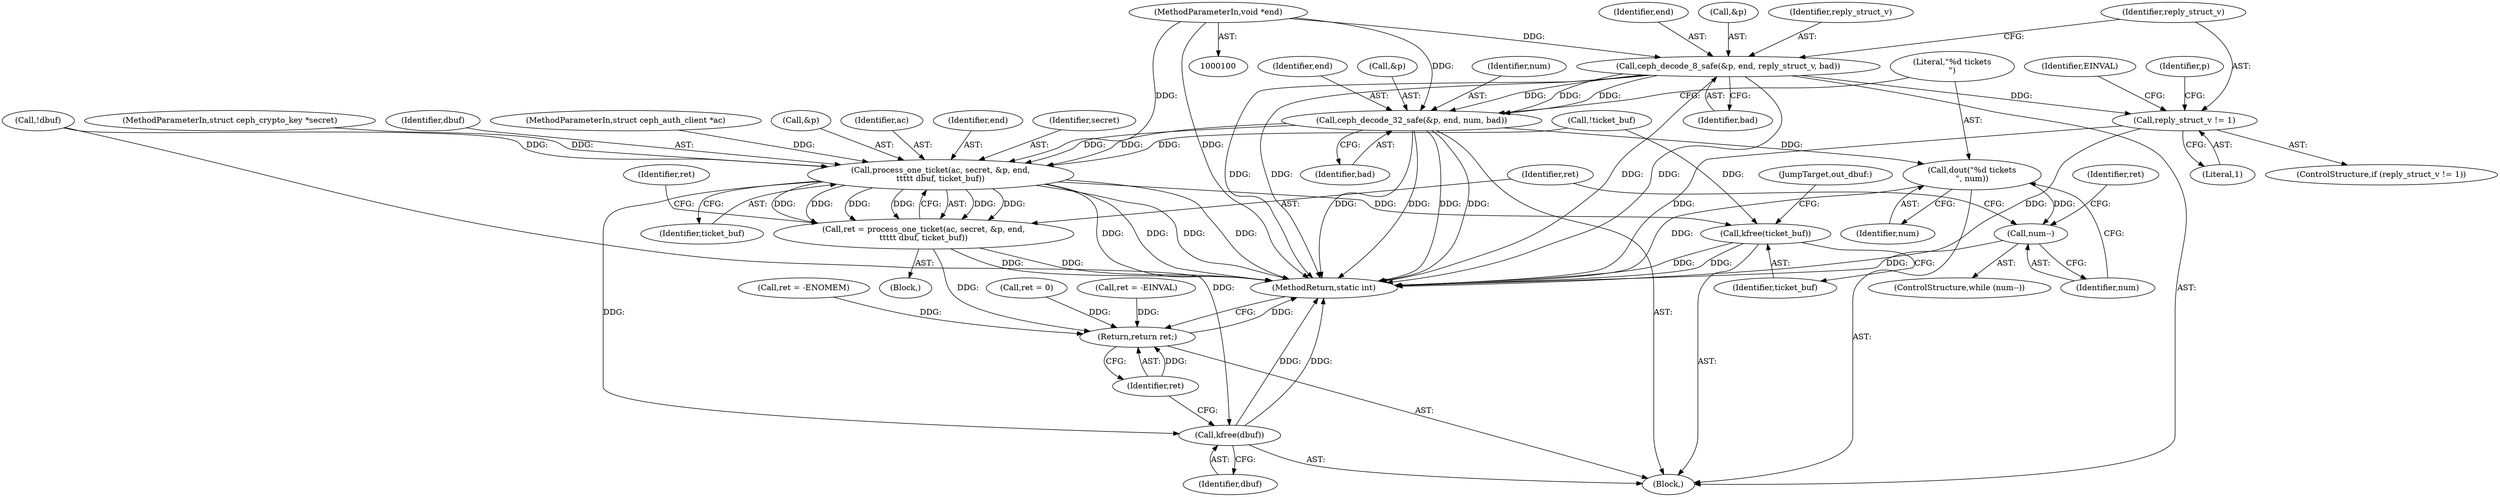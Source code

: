 digraph "0_linux_c27a3e4d667fdcad3db7b104f75659478e0c68d8_0@pointer" {
"1000104" [label="(MethodParameterIn,void *end)"];
"1000139" [label="(Call,ceph_decode_8_safe(&p, end, reply_struct_v, bad))"];
"1000146" [label="(Call,reply_struct_v != 1)"];
"1000152" [label="(Call,ceph_decode_32_safe(&p, end, num, bad))"];
"1000158" [label="(Call,dout(\"%d tickets\n\", num))"];
"1000162" [label="(Call,num--)"];
"1000167" [label="(Call,process_one_ticket(ac, secret, &p, end,\n\t\t\t\t\t dbuf, ticket_buf))"];
"1000165" [label="(Call,ret = process_one_ticket(ac, secret, &p, end,\n\t\t\t\t\t dbuf, ticket_buf))"];
"1000187" [label="(Return,return ret;)"];
"1000182" [label="(Call,kfree(ticket_buf))"];
"1000185" [label="(Call,kfree(dbuf))"];
"1000151" [label="(Identifier,EINVAL)"];
"1000155" [label="(Identifier,end)"];
"1000143" [label="(Identifier,reply_struct_v)"];
"1000154" [label="(Identifier,p)"];
"1000186" [label="(Identifier,dbuf)"];
"1000142" [label="(Identifier,end)"];
"1000162" [label="(Call,num--)"];
"1000161" [label="(ControlStructure,while (num--))"];
"1000105" [label="(Block,)"];
"1000184" [label="(JumpTarget,out_dbuf:)"];
"1000176" [label="(Identifier,ret)"];
"1000169" [label="(Identifier,secret)"];
"1000160" [label="(Identifier,num)"];
"1000159" [label="(Literal,\"%d tickets\n\")"];
"1000136" [label="(Call,!ticket_buf)"];
"1000166" [label="(Identifier,ret)"];
"1000139" [label="(Call,ceph_decode_8_safe(&p, end, reply_struct_v, bad))"];
"1000121" [label="(Call,!dbuf)"];
"1000183" [label="(Identifier,ticket_buf)"];
"1000140" [label="(Call,&p)"];
"1000144" [label="(Identifier,bad)"];
"1000153" [label="(Call,&p)"];
"1000190" [label="(Call,ret = -EINVAL)"];
"1000102" [label="(MethodParameterIn,struct ceph_crypto_key *secret)"];
"1000174" [label="(Identifier,ticket_buf)"];
"1000165" [label="(Call,ret = process_one_ticket(ac, secret, &p, end,\n\t\t\t\t\t dbuf, ticket_buf))"];
"1000185" [label="(Call,kfree(dbuf))"];
"1000156" [label="(Identifier,num)"];
"1000157" [label="(Identifier,bad)"];
"1000182" [label="(Call,kfree(ticket_buf))"];
"1000173" [label="(Identifier,dbuf)"];
"1000167" [label="(Call,process_one_ticket(ac, secret, &p, end,\n\t\t\t\t\t dbuf, ticket_buf))"];
"1000147" [label="(Identifier,reply_struct_v)"];
"1000104" [label="(MethodParameterIn,void *end)"];
"1000195" [label="(MethodReturn,static int)"];
"1000179" [label="(Identifier,ret)"];
"1000145" [label="(ControlStructure,if (reply_struct_v != 1))"];
"1000152" [label="(Call,ceph_decode_32_safe(&p, end, num, bad))"];
"1000101" [label="(MethodParameterIn,struct ceph_auth_client *ac)"];
"1000170" [label="(Call,&p)"];
"1000126" [label="(Call,ret = -ENOMEM)"];
"1000178" [label="(Call,ret = 0)"];
"1000187" [label="(Return,return ret;)"];
"1000158" [label="(Call,dout(\"%d tickets\n\", num))"];
"1000168" [label="(Identifier,ac)"];
"1000146" [label="(Call,reply_struct_v != 1)"];
"1000188" [label="(Identifier,ret)"];
"1000148" [label="(Literal,1)"];
"1000163" [label="(Identifier,num)"];
"1000164" [label="(Block,)"];
"1000172" [label="(Identifier,end)"];
"1000104" -> "1000100"  [label="AST: "];
"1000104" -> "1000195"  [label="DDG: "];
"1000104" -> "1000139"  [label="DDG: "];
"1000104" -> "1000152"  [label="DDG: "];
"1000104" -> "1000167"  [label="DDG: "];
"1000139" -> "1000105"  [label="AST: "];
"1000139" -> "1000144"  [label="CFG: "];
"1000140" -> "1000139"  [label="AST: "];
"1000142" -> "1000139"  [label="AST: "];
"1000143" -> "1000139"  [label="AST: "];
"1000144" -> "1000139"  [label="AST: "];
"1000147" -> "1000139"  [label="CFG: "];
"1000139" -> "1000195"  [label="DDG: "];
"1000139" -> "1000195"  [label="DDG: "];
"1000139" -> "1000195"  [label="DDG: "];
"1000139" -> "1000195"  [label="DDG: "];
"1000139" -> "1000146"  [label="DDG: "];
"1000139" -> "1000152"  [label="DDG: "];
"1000139" -> "1000152"  [label="DDG: "];
"1000139" -> "1000152"  [label="DDG: "];
"1000146" -> "1000145"  [label="AST: "];
"1000146" -> "1000148"  [label="CFG: "];
"1000147" -> "1000146"  [label="AST: "];
"1000148" -> "1000146"  [label="AST: "];
"1000151" -> "1000146"  [label="CFG: "];
"1000154" -> "1000146"  [label="CFG: "];
"1000146" -> "1000195"  [label="DDG: "];
"1000146" -> "1000195"  [label="DDG: "];
"1000152" -> "1000105"  [label="AST: "];
"1000152" -> "1000157"  [label="CFG: "];
"1000153" -> "1000152"  [label="AST: "];
"1000155" -> "1000152"  [label="AST: "];
"1000156" -> "1000152"  [label="AST: "];
"1000157" -> "1000152"  [label="AST: "];
"1000159" -> "1000152"  [label="CFG: "];
"1000152" -> "1000195"  [label="DDG: "];
"1000152" -> "1000195"  [label="DDG: "];
"1000152" -> "1000195"  [label="DDG: "];
"1000152" -> "1000195"  [label="DDG: "];
"1000152" -> "1000158"  [label="DDG: "];
"1000152" -> "1000167"  [label="DDG: "];
"1000152" -> "1000167"  [label="DDG: "];
"1000158" -> "1000105"  [label="AST: "];
"1000158" -> "1000160"  [label="CFG: "];
"1000159" -> "1000158"  [label="AST: "];
"1000160" -> "1000158"  [label="AST: "];
"1000163" -> "1000158"  [label="CFG: "];
"1000158" -> "1000195"  [label="DDG: "];
"1000158" -> "1000162"  [label="DDG: "];
"1000162" -> "1000161"  [label="AST: "];
"1000162" -> "1000163"  [label="CFG: "];
"1000163" -> "1000162"  [label="AST: "];
"1000166" -> "1000162"  [label="CFG: "];
"1000179" -> "1000162"  [label="CFG: "];
"1000162" -> "1000195"  [label="DDG: "];
"1000167" -> "1000165"  [label="AST: "];
"1000167" -> "1000174"  [label="CFG: "];
"1000168" -> "1000167"  [label="AST: "];
"1000169" -> "1000167"  [label="AST: "];
"1000170" -> "1000167"  [label="AST: "];
"1000172" -> "1000167"  [label="AST: "];
"1000173" -> "1000167"  [label="AST: "];
"1000174" -> "1000167"  [label="AST: "];
"1000165" -> "1000167"  [label="CFG: "];
"1000167" -> "1000195"  [label="DDG: "];
"1000167" -> "1000195"  [label="DDG: "];
"1000167" -> "1000195"  [label="DDG: "];
"1000167" -> "1000195"  [label="DDG: "];
"1000167" -> "1000165"  [label="DDG: "];
"1000167" -> "1000165"  [label="DDG: "];
"1000167" -> "1000165"  [label="DDG: "];
"1000167" -> "1000165"  [label="DDG: "];
"1000167" -> "1000165"  [label="DDG: "];
"1000167" -> "1000165"  [label="DDG: "];
"1000101" -> "1000167"  [label="DDG: "];
"1000102" -> "1000167"  [label="DDG: "];
"1000121" -> "1000167"  [label="DDG: "];
"1000136" -> "1000167"  [label="DDG: "];
"1000167" -> "1000182"  [label="DDG: "];
"1000167" -> "1000185"  [label="DDG: "];
"1000165" -> "1000164"  [label="AST: "];
"1000166" -> "1000165"  [label="AST: "];
"1000176" -> "1000165"  [label="CFG: "];
"1000165" -> "1000195"  [label="DDG: "];
"1000165" -> "1000195"  [label="DDG: "];
"1000165" -> "1000187"  [label="DDG: "];
"1000187" -> "1000105"  [label="AST: "];
"1000187" -> "1000188"  [label="CFG: "];
"1000188" -> "1000187"  [label="AST: "];
"1000195" -> "1000187"  [label="CFG: "];
"1000187" -> "1000195"  [label="DDG: "];
"1000188" -> "1000187"  [label="DDG: "];
"1000178" -> "1000187"  [label="DDG: "];
"1000190" -> "1000187"  [label="DDG: "];
"1000126" -> "1000187"  [label="DDG: "];
"1000182" -> "1000105"  [label="AST: "];
"1000182" -> "1000183"  [label="CFG: "];
"1000183" -> "1000182"  [label="AST: "];
"1000184" -> "1000182"  [label="CFG: "];
"1000182" -> "1000195"  [label="DDG: "];
"1000182" -> "1000195"  [label="DDG: "];
"1000136" -> "1000182"  [label="DDG: "];
"1000185" -> "1000105"  [label="AST: "];
"1000185" -> "1000186"  [label="CFG: "];
"1000186" -> "1000185"  [label="AST: "];
"1000188" -> "1000185"  [label="CFG: "];
"1000185" -> "1000195"  [label="DDG: "];
"1000185" -> "1000195"  [label="DDG: "];
"1000121" -> "1000185"  [label="DDG: "];
}
